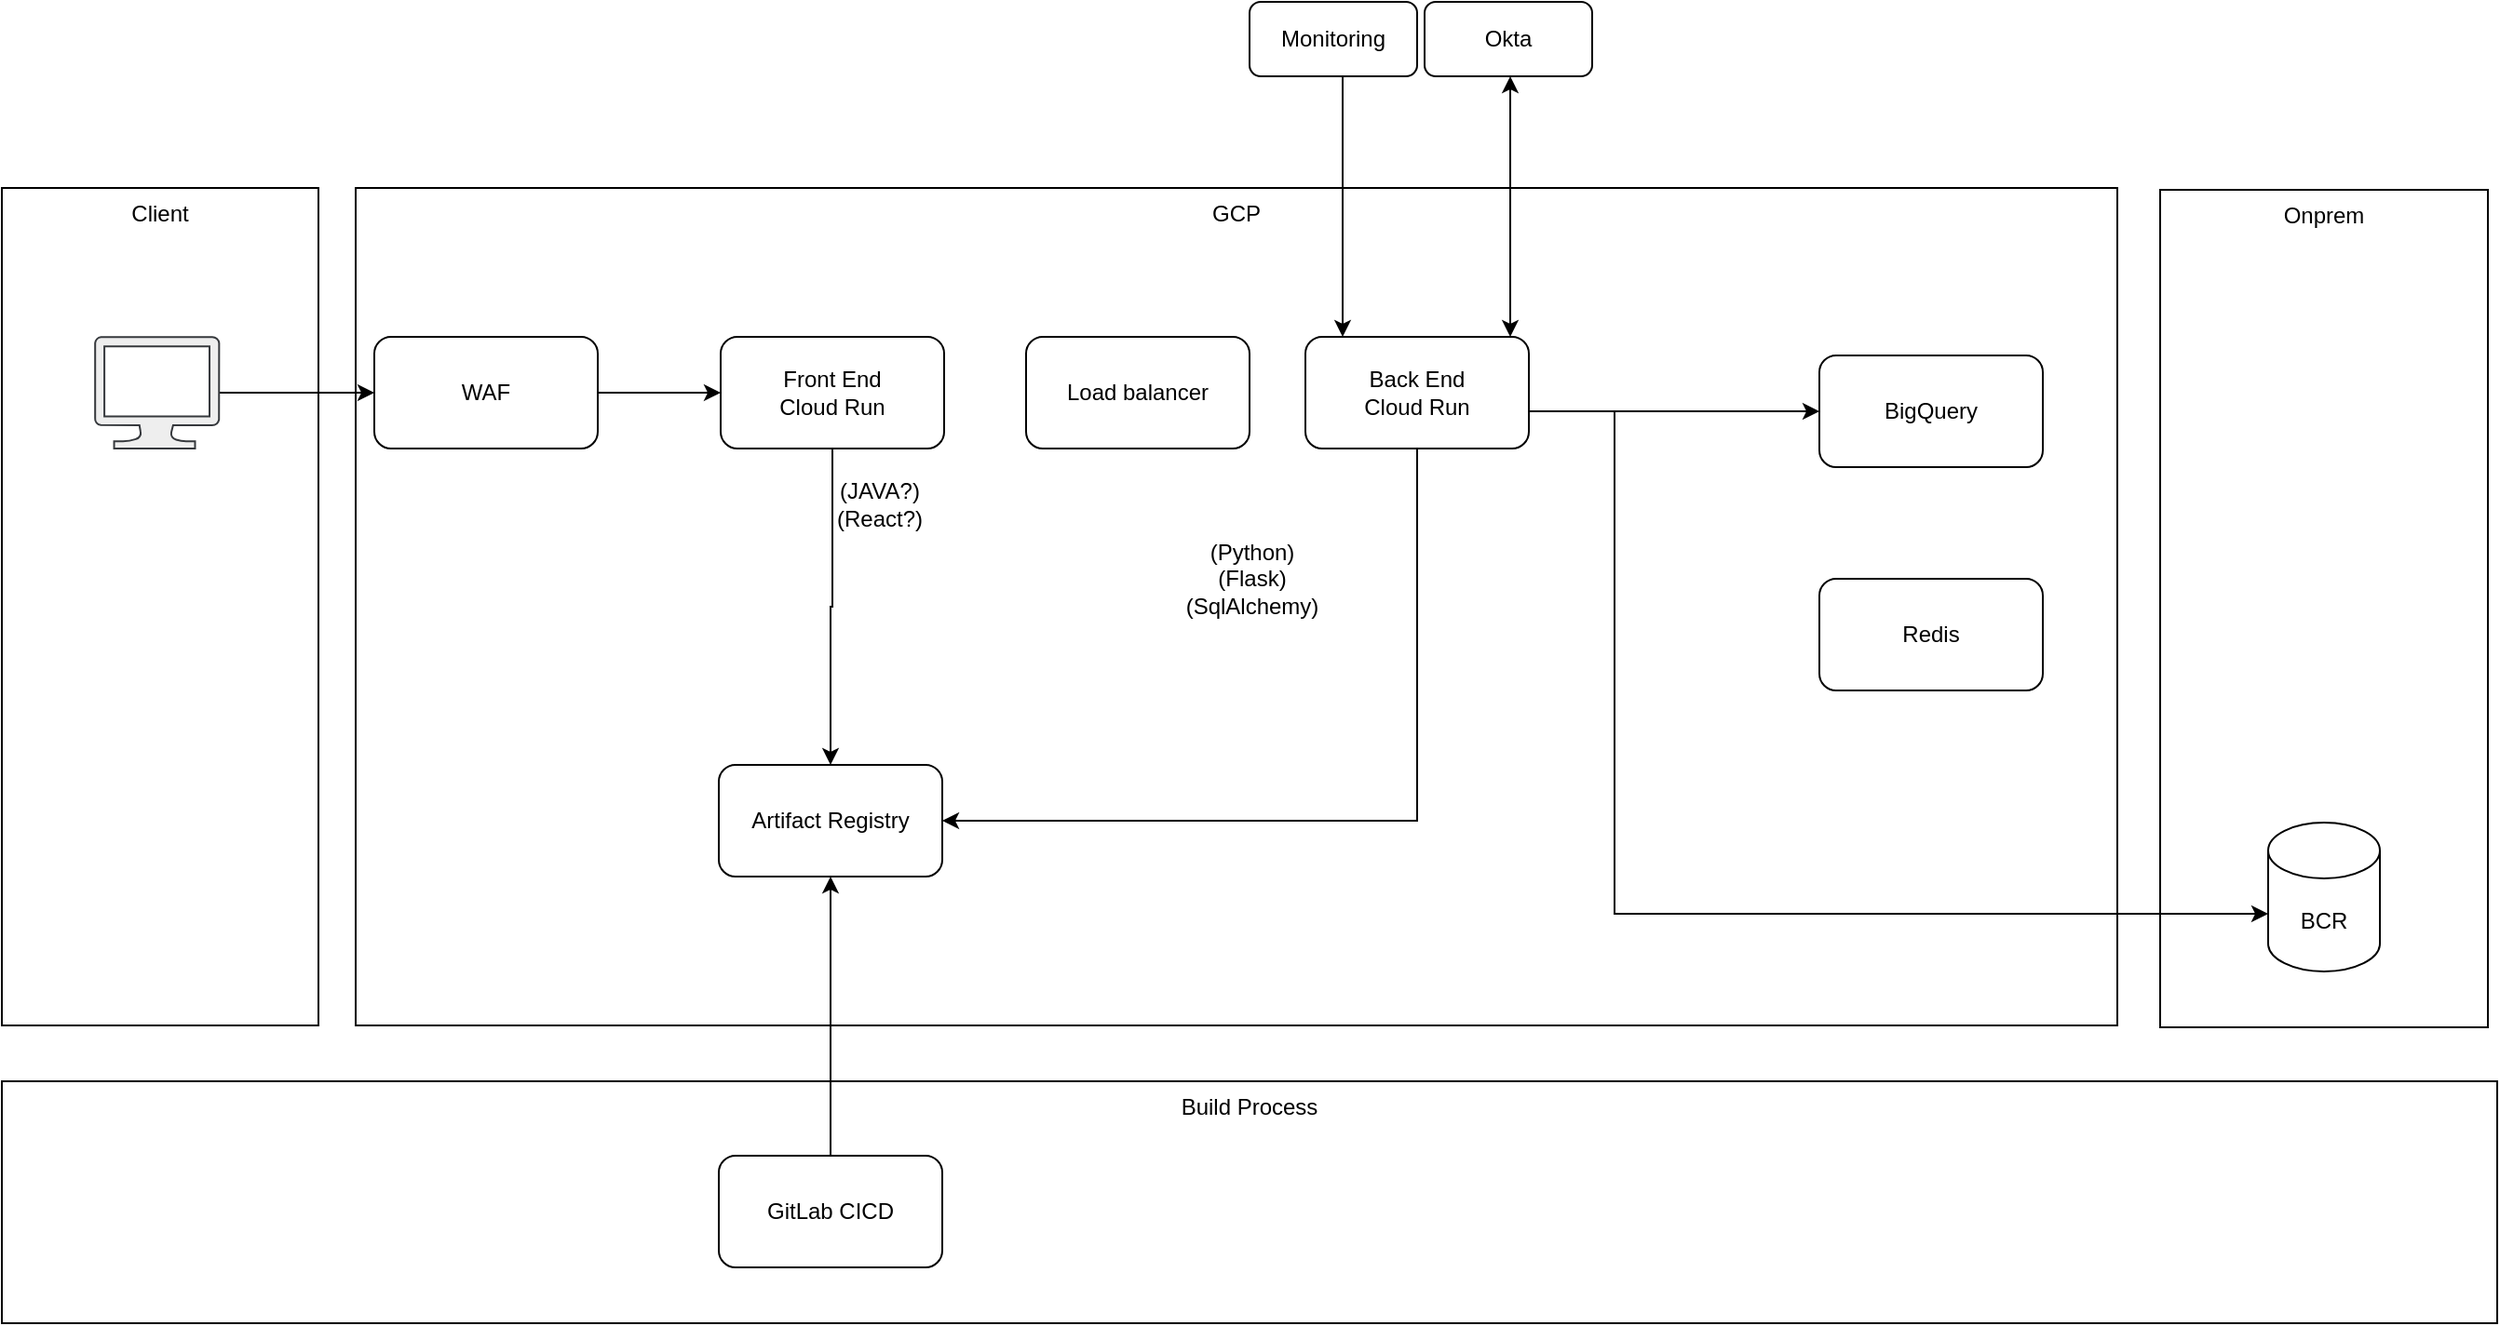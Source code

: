 <mxfile version="26.0.5">
  <diagram name="Page-1" id="7LVE9Hj-M3n7S1KzNMF_">
    <mxGraphModel dx="2037" dy="2239" grid="1" gridSize="10" guides="1" tooltips="1" connect="1" arrows="1" fold="1" page="1" pageScale="1" pageWidth="827" pageHeight="1169" math="0" shadow="0">
      <root>
        <mxCell id="0" />
        <mxCell id="1" parent="0" />
        <mxCell id="47AGt8TNXksjBqSl8YJA-20" value="Onprem" style="whiteSpace=wrap;html=1;verticalAlign=top;" vertex="1" parent="1">
          <mxGeometry x="1199" y="71" width="176" height="450" as="geometry" />
        </mxCell>
        <mxCell id="47AGt8TNXksjBqSl8YJA-19" value="GCP" style="whiteSpace=wrap;html=1;verticalAlign=top;" vertex="1" parent="1">
          <mxGeometry x="230" y="70" width="946" height="450" as="geometry" />
        </mxCell>
        <mxCell id="47AGt8TNXksjBqSl8YJA-18" value="Client" style="whiteSpace=wrap;html=1;verticalAlign=top;" vertex="1" parent="1">
          <mxGeometry x="40" y="70" width="170" height="450" as="geometry" />
        </mxCell>
        <mxCell id="47AGt8TNXksjBqSl8YJA-37" style="edgeStyle=orthogonalEdgeStyle;rounded=0;orthogonalLoop=1;jettySize=auto;html=1;" edge="1" parent="1" source="47AGt8TNXksjBqSl8YJA-1" target="47AGt8TNXksjBqSl8YJA-25">
          <mxGeometry relative="1" as="geometry" />
        </mxCell>
        <mxCell id="47AGt8TNXksjBqSl8YJA-1" value="Front End&lt;div&gt;Cloud Run&lt;/div&gt;" style="rounded=1;whiteSpace=wrap;html=1;" vertex="1" parent="1">
          <mxGeometry x="426" y="150" width="120" height="60" as="geometry" />
        </mxCell>
        <mxCell id="47AGt8TNXksjBqSl8YJA-6" style="edgeStyle=orthogonalEdgeStyle;rounded=0;orthogonalLoop=1;jettySize=auto;html=1;" edge="1" parent="1" source="47AGt8TNXksjBqSl8YJA-2" target="47AGt8TNXksjBqSl8YJA-3">
          <mxGeometry relative="1" as="geometry">
            <Array as="points">
              <mxPoint x="906" y="190" />
              <mxPoint x="906" y="460" />
            </Array>
          </mxGeometry>
        </mxCell>
        <mxCell id="47AGt8TNXksjBqSl8YJA-7" style="edgeStyle=orthogonalEdgeStyle;rounded=0;orthogonalLoop=1;jettySize=auto;html=1;entryX=0;entryY=0.5;entryDx=0;entryDy=0;" edge="1" parent="1" source="47AGt8TNXksjBqSl8YJA-2" target="47AGt8TNXksjBqSl8YJA-4">
          <mxGeometry relative="1" as="geometry">
            <Array as="points">
              <mxPoint x="986" y="190" />
            </Array>
          </mxGeometry>
        </mxCell>
        <mxCell id="47AGt8TNXksjBqSl8YJA-12" style="edgeStyle=orthogonalEdgeStyle;rounded=0;orthogonalLoop=1;jettySize=auto;html=1;startArrow=classic;startFill=1;" edge="1" parent="1" source="47AGt8TNXksjBqSl8YJA-2" target="47AGt8TNXksjBqSl8YJA-9">
          <mxGeometry relative="1" as="geometry">
            <Array as="points">
              <mxPoint x="850" y="90" />
              <mxPoint x="850" y="90" />
            </Array>
          </mxGeometry>
        </mxCell>
        <mxCell id="47AGt8TNXksjBqSl8YJA-38" style="edgeStyle=orthogonalEdgeStyle;rounded=0;orthogonalLoop=1;jettySize=auto;html=1;" edge="1" parent="1" source="47AGt8TNXksjBqSl8YJA-2" target="47AGt8TNXksjBqSl8YJA-25">
          <mxGeometry relative="1" as="geometry">
            <Array as="points">
              <mxPoint x="800" y="410" />
            </Array>
          </mxGeometry>
        </mxCell>
        <mxCell id="47AGt8TNXksjBqSl8YJA-2" value="Back End&lt;div&gt;Cloud Run&lt;/div&gt;" style="rounded=1;whiteSpace=wrap;html=1;" vertex="1" parent="1">
          <mxGeometry x="740" y="150" width="120" height="60" as="geometry" />
        </mxCell>
        <mxCell id="47AGt8TNXksjBqSl8YJA-3" value="BCR" style="shape=cylinder3;whiteSpace=wrap;html=1;boundedLbl=1;backgroundOutline=1;size=15;" vertex="1" parent="1">
          <mxGeometry x="1257" y="411" width="60" height="80" as="geometry" />
        </mxCell>
        <mxCell id="47AGt8TNXksjBqSl8YJA-4" value="BigQuery" style="rounded=1;whiteSpace=wrap;html=1;" vertex="1" parent="1">
          <mxGeometry x="1016" y="160" width="120" height="60" as="geometry" />
        </mxCell>
        <mxCell id="47AGt8TNXksjBqSl8YJA-9" value="Okta" style="rounded=1;whiteSpace=wrap;html=1;" vertex="1" parent="1">
          <mxGeometry x="804" y="-30" width="90" height="40" as="geometry" />
        </mxCell>
        <mxCell id="47AGt8TNXksjBqSl8YJA-13" value="Load balancer" style="rounded=1;whiteSpace=wrap;html=1;" vertex="1" parent="1">
          <mxGeometry x="590" y="150" width="120" height="60" as="geometry" />
        </mxCell>
        <mxCell id="47AGt8TNXksjBqSl8YJA-40" style="edgeStyle=orthogonalEdgeStyle;rounded=0;orthogonalLoop=1;jettySize=auto;html=1;" edge="1" parent="1" source="47AGt8TNXksjBqSl8YJA-14" target="47AGt8TNXksjBqSl8YJA-1">
          <mxGeometry relative="1" as="geometry" />
        </mxCell>
        <mxCell id="47AGt8TNXksjBqSl8YJA-14" value="WAF" style="rounded=1;whiteSpace=wrap;html=1;" vertex="1" parent="1">
          <mxGeometry x="240" y="150" width="120" height="60" as="geometry" />
        </mxCell>
        <mxCell id="47AGt8TNXksjBqSl8YJA-39" style="edgeStyle=orthogonalEdgeStyle;rounded=0;orthogonalLoop=1;jettySize=auto;html=1;" edge="1" parent="1" source="47AGt8TNXksjBqSl8YJA-16" target="47AGt8TNXksjBqSl8YJA-14">
          <mxGeometry relative="1" as="geometry" />
        </mxCell>
        <mxCell id="47AGt8TNXksjBqSl8YJA-16" value="" style="verticalLabelPosition=bottom;html=1;verticalAlign=top;align=center;strokeColor=#36393d;fillColor=#eeeeee;shape=mxgraph.azure.computer;pointerEvents=1;" vertex="1" parent="1">
          <mxGeometry x="90" y="150" width="66.67" height="60" as="geometry" />
        </mxCell>
        <mxCell id="47AGt8TNXksjBqSl8YJA-17" value="Redis" style="rounded=1;whiteSpace=wrap;html=1;" vertex="1" parent="1">
          <mxGeometry x="1016" y="280" width="120" height="60" as="geometry" />
        </mxCell>
        <mxCell id="47AGt8TNXksjBqSl8YJA-21" value="Build Process" style="whiteSpace=wrap;html=1;verticalAlign=top;" vertex="1" parent="1">
          <mxGeometry x="40" y="550" width="1340" height="130" as="geometry" />
        </mxCell>
        <mxCell id="47AGt8TNXksjBqSl8YJA-36" style="edgeStyle=orthogonalEdgeStyle;rounded=0;orthogonalLoop=1;jettySize=auto;html=1;entryX=0.5;entryY=1;entryDx=0;entryDy=0;" edge="1" parent="1" source="47AGt8TNXksjBqSl8YJA-24" target="47AGt8TNXksjBqSl8YJA-25">
          <mxGeometry relative="1" as="geometry" />
        </mxCell>
        <mxCell id="47AGt8TNXksjBqSl8YJA-24" value="GitLab CICD" style="rounded=1;whiteSpace=wrap;html=1;" vertex="1" parent="1">
          <mxGeometry x="425" y="590" width="120" height="60" as="geometry" />
        </mxCell>
        <mxCell id="47AGt8TNXksjBqSl8YJA-25" value="Artifact Registry" style="rounded=1;whiteSpace=wrap;html=1;" vertex="1" parent="1">
          <mxGeometry x="425" y="380" width="120" height="60" as="geometry" />
        </mxCell>
        <mxCell id="47AGt8TNXksjBqSl8YJA-30" style="edgeStyle=orthogonalEdgeStyle;rounded=0;orthogonalLoop=1;jettySize=auto;html=1;" edge="1" parent="1" source="47AGt8TNXksjBqSl8YJA-26" target="47AGt8TNXksjBqSl8YJA-2">
          <mxGeometry relative="1" as="geometry">
            <Array as="points">
              <mxPoint x="760" y="120" />
              <mxPoint x="760" y="120" />
            </Array>
          </mxGeometry>
        </mxCell>
        <mxCell id="47AGt8TNXksjBqSl8YJA-26" value="Monitoring" style="rounded=1;whiteSpace=wrap;html=1;" vertex="1" parent="1">
          <mxGeometry x="710" y="-30" width="90" height="40" as="geometry" />
        </mxCell>
        <mxCell id="47AGt8TNXksjBqSl8YJA-27" value="&lt;div style=&quot;text-wrap-mode: wrap;&quot;&gt;(JAVA?)&lt;/div&gt;&lt;div style=&quot;text-wrap-mode: wrap;&quot;&gt;(React?)&lt;/div&gt;" style="text;html=1;align=center;verticalAlign=middle;resizable=0;points=[];autosize=1;strokeColor=none;fillColor=none;" vertex="1" parent="1">
          <mxGeometry x="476" y="220" width="70" height="40" as="geometry" />
        </mxCell>
        <mxCell id="47AGt8TNXksjBqSl8YJA-28" value="&lt;div style=&quot;text-wrap-mode: wrap;&quot;&gt;(Python)&lt;/div&gt;&lt;div style=&quot;text-wrap-mode: wrap;&quot;&gt;(Flask)&lt;/div&gt;&lt;div style=&quot;text-wrap-mode: wrap;&quot;&gt;(SqlAlchemy)&lt;/div&gt;" style="text;html=1;align=center;verticalAlign=middle;resizable=0;points=[];autosize=1;strokeColor=none;fillColor=none;" vertex="1" parent="1">
          <mxGeometry x="666" y="250" width="90" height="60" as="geometry" />
        </mxCell>
      </root>
    </mxGraphModel>
  </diagram>
</mxfile>
